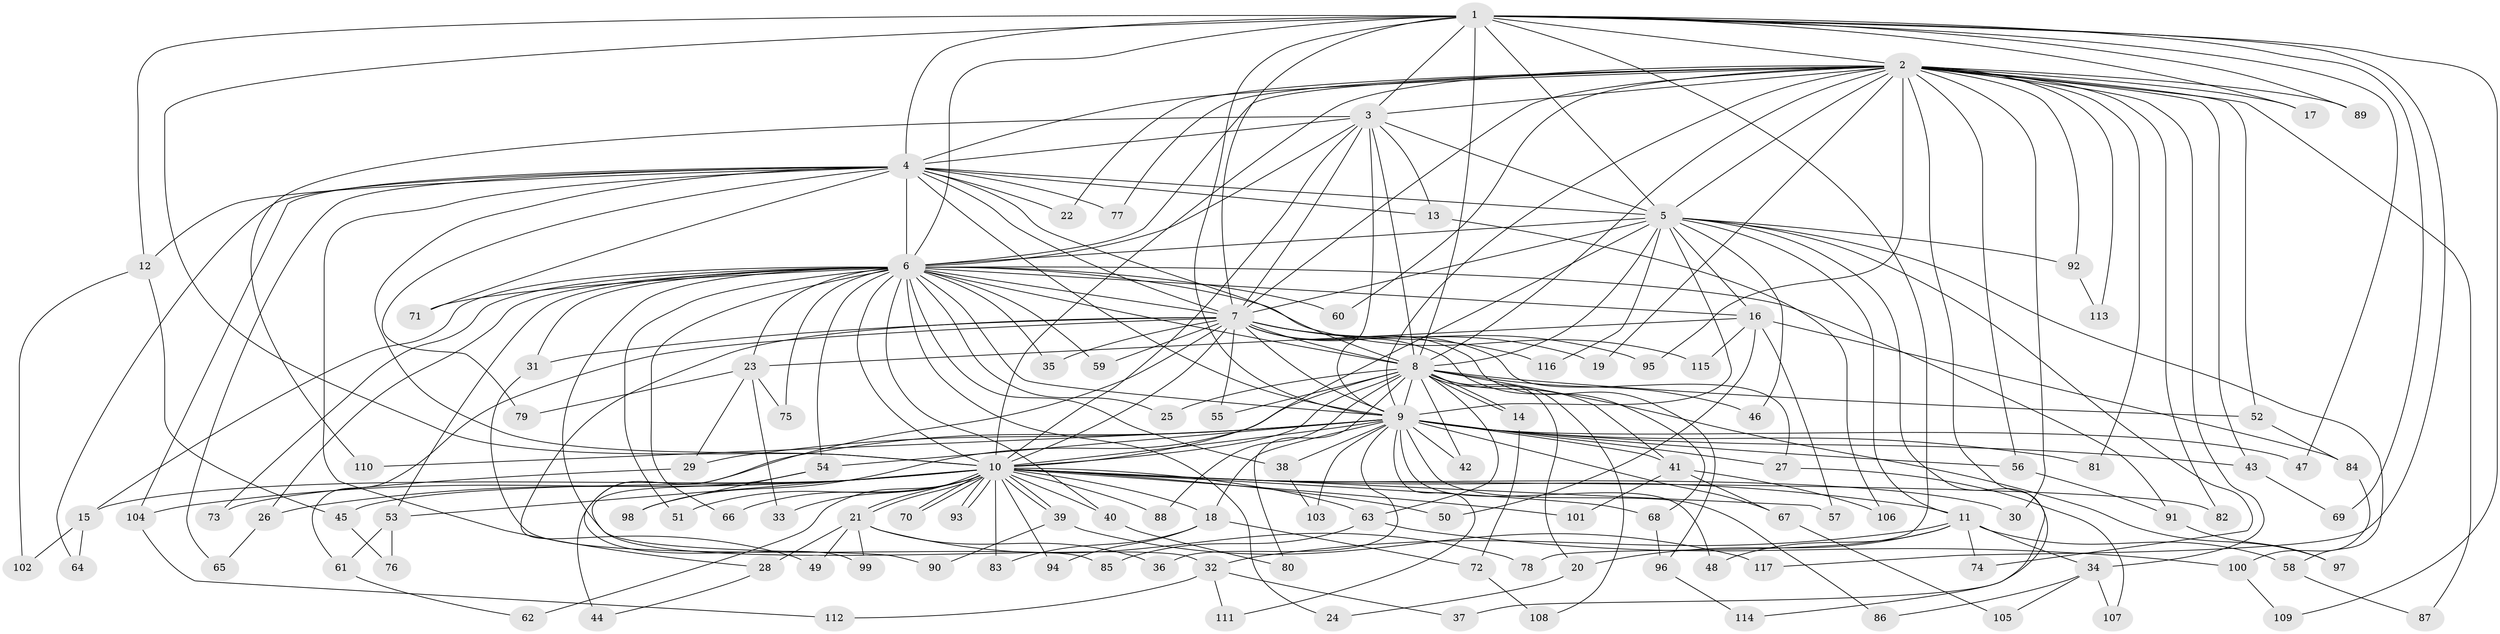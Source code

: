 // coarse degree distribution, {1: 0.37142857142857144, 2: 0.5142857142857142, 26: 0.02857142857142857, 10: 0.02857142857142857, 3: 0.02857142857142857, 20: 0.02857142857142857}
// Generated by graph-tools (version 1.1) at 2025/48/03/04/25 21:48:34]
// undirected, 117 vertices, 259 edges
graph export_dot {
graph [start="1"]
  node [color=gray90,style=filled];
  1;
  2;
  3;
  4;
  5;
  6;
  7;
  8;
  9;
  10;
  11;
  12;
  13;
  14;
  15;
  16;
  17;
  18;
  19;
  20;
  21;
  22;
  23;
  24;
  25;
  26;
  27;
  28;
  29;
  30;
  31;
  32;
  33;
  34;
  35;
  36;
  37;
  38;
  39;
  40;
  41;
  42;
  43;
  44;
  45;
  46;
  47;
  48;
  49;
  50;
  51;
  52;
  53;
  54;
  55;
  56;
  57;
  58;
  59;
  60;
  61;
  62;
  63;
  64;
  65;
  66;
  67;
  68;
  69;
  70;
  71;
  72;
  73;
  74;
  75;
  76;
  77;
  78;
  79;
  80;
  81;
  82;
  83;
  84;
  85;
  86;
  87;
  88;
  89;
  90;
  91;
  92;
  93;
  94;
  95;
  96;
  97;
  98;
  99;
  100;
  101;
  102;
  103;
  104;
  105;
  106;
  107;
  108;
  109;
  110;
  111;
  112;
  113;
  114;
  115;
  116;
  117;
  1 -- 2;
  1 -- 3;
  1 -- 4;
  1 -- 5;
  1 -- 6;
  1 -- 7;
  1 -- 8;
  1 -- 9;
  1 -- 10;
  1 -- 12;
  1 -- 17;
  1 -- 47;
  1 -- 69;
  1 -- 78;
  1 -- 89;
  1 -- 109;
  1 -- 117;
  2 -- 3;
  2 -- 4;
  2 -- 5;
  2 -- 6;
  2 -- 7;
  2 -- 8;
  2 -- 9;
  2 -- 10;
  2 -- 17;
  2 -- 19;
  2 -- 22;
  2 -- 30;
  2 -- 34;
  2 -- 37;
  2 -- 43;
  2 -- 52;
  2 -- 56;
  2 -- 60;
  2 -- 77;
  2 -- 81;
  2 -- 82;
  2 -- 87;
  2 -- 89;
  2 -- 92;
  2 -- 95;
  2 -- 113;
  3 -- 4;
  3 -- 5;
  3 -- 6;
  3 -- 7;
  3 -- 8;
  3 -- 9;
  3 -- 10;
  3 -- 13;
  3 -- 110;
  4 -- 5;
  4 -- 6;
  4 -- 7;
  4 -- 8;
  4 -- 9;
  4 -- 10;
  4 -- 12;
  4 -- 13;
  4 -- 22;
  4 -- 28;
  4 -- 64;
  4 -- 65;
  4 -- 71;
  4 -- 77;
  4 -- 79;
  4 -- 104;
  5 -- 6;
  5 -- 7;
  5 -- 8;
  5 -- 9;
  5 -- 10;
  5 -- 11;
  5 -- 16;
  5 -- 46;
  5 -- 58;
  5 -- 74;
  5 -- 92;
  5 -- 114;
  5 -- 116;
  6 -- 7;
  6 -- 8;
  6 -- 9;
  6 -- 10;
  6 -- 15;
  6 -- 16;
  6 -- 23;
  6 -- 24;
  6 -- 25;
  6 -- 26;
  6 -- 31;
  6 -- 32;
  6 -- 35;
  6 -- 38;
  6 -- 40;
  6 -- 51;
  6 -- 53;
  6 -- 54;
  6 -- 59;
  6 -- 60;
  6 -- 66;
  6 -- 71;
  6 -- 73;
  6 -- 75;
  6 -- 91;
  6 -- 115;
  7 -- 8;
  7 -- 9;
  7 -- 10;
  7 -- 19;
  7 -- 27;
  7 -- 31;
  7 -- 35;
  7 -- 49;
  7 -- 55;
  7 -- 59;
  7 -- 61;
  7 -- 68;
  7 -- 95;
  7 -- 96;
  7 -- 99;
  7 -- 116;
  8 -- 9;
  8 -- 10;
  8 -- 14;
  8 -- 14;
  8 -- 20;
  8 -- 25;
  8 -- 41;
  8 -- 42;
  8 -- 46;
  8 -- 52;
  8 -- 55;
  8 -- 63;
  8 -- 80;
  8 -- 88;
  8 -- 97;
  8 -- 98;
  8 -- 108;
  9 -- 10;
  9 -- 18;
  9 -- 27;
  9 -- 29;
  9 -- 36;
  9 -- 38;
  9 -- 41;
  9 -- 42;
  9 -- 43;
  9 -- 44;
  9 -- 47;
  9 -- 48;
  9 -- 54;
  9 -- 56;
  9 -- 67;
  9 -- 81;
  9 -- 86;
  9 -- 103;
  9 -- 110;
  9 -- 111;
  10 -- 11;
  10 -- 15;
  10 -- 18;
  10 -- 21;
  10 -- 21;
  10 -- 26;
  10 -- 30;
  10 -- 33;
  10 -- 39;
  10 -- 39;
  10 -- 40;
  10 -- 45;
  10 -- 50;
  10 -- 51;
  10 -- 53;
  10 -- 57;
  10 -- 62;
  10 -- 63;
  10 -- 66;
  10 -- 68;
  10 -- 70;
  10 -- 70;
  10 -- 82;
  10 -- 83;
  10 -- 88;
  10 -- 93;
  10 -- 93;
  10 -- 94;
  10 -- 101;
  10 -- 104;
  11 -- 20;
  11 -- 32;
  11 -- 34;
  11 -- 48;
  11 -- 58;
  11 -- 74;
  12 -- 45;
  12 -- 102;
  13 -- 106;
  14 -- 72;
  15 -- 64;
  15 -- 102;
  16 -- 23;
  16 -- 50;
  16 -- 57;
  16 -- 84;
  16 -- 115;
  18 -- 72;
  18 -- 83;
  18 -- 94;
  20 -- 24;
  21 -- 28;
  21 -- 36;
  21 -- 49;
  21 -- 78;
  21 -- 99;
  23 -- 29;
  23 -- 33;
  23 -- 75;
  23 -- 79;
  26 -- 65;
  27 -- 107;
  28 -- 44;
  29 -- 73;
  31 -- 85;
  32 -- 37;
  32 -- 111;
  32 -- 112;
  34 -- 86;
  34 -- 105;
  34 -- 107;
  38 -- 103;
  39 -- 90;
  39 -- 117;
  40 -- 80;
  41 -- 67;
  41 -- 101;
  41 -- 106;
  43 -- 69;
  45 -- 76;
  52 -- 84;
  53 -- 61;
  53 -- 76;
  54 -- 90;
  54 -- 98;
  56 -- 91;
  58 -- 87;
  61 -- 62;
  63 -- 85;
  63 -- 100;
  67 -- 105;
  68 -- 96;
  72 -- 108;
  84 -- 100;
  91 -- 97;
  92 -- 113;
  96 -- 114;
  100 -- 109;
  104 -- 112;
}
